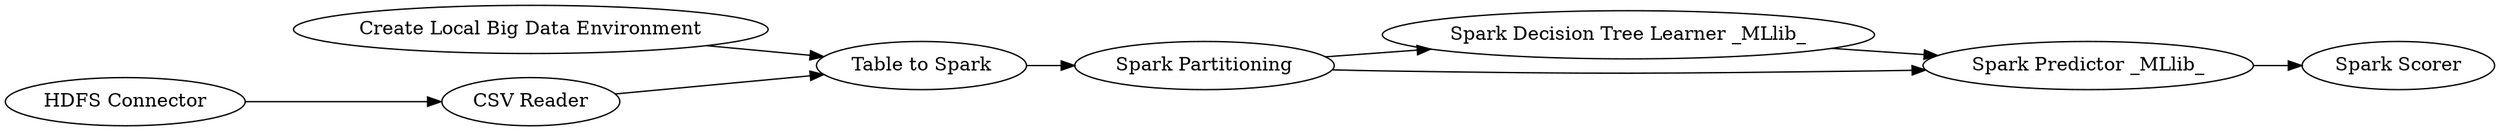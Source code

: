 digraph {
	"585011916565211136_5" [label="Spark Decision Tree Learner _MLlib_"]
	"585011916565211136_2" [label="Create Local Big Data Environment"]
	"585011916565211136_6" [label="Spark Predictor _MLlib_"]
	"585011916565211136_1" [label="HDFS Connector"]
	"585011916565211136_7" [label="Spark Scorer"]
	"585011916565211136_8" [label="Spark Partitioning"]
	"585011916565211136_3" [label="Table to Spark"]
	"585011916565211136_4" [label="CSV Reader"]
	"585011916565211136_6" -> "585011916565211136_7"
	"585011916565211136_4" -> "585011916565211136_3"
	"585011916565211136_3" -> "585011916565211136_8"
	"585011916565211136_1" -> "585011916565211136_4"
	"585011916565211136_2" -> "585011916565211136_3"
	"585011916565211136_5" -> "585011916565211136_6"
	"585011916565211136_8" -> "585011916565211136_5"
	"585011916565211136_8" -> "585011916565211136_6"
	rankdir=LR
}
